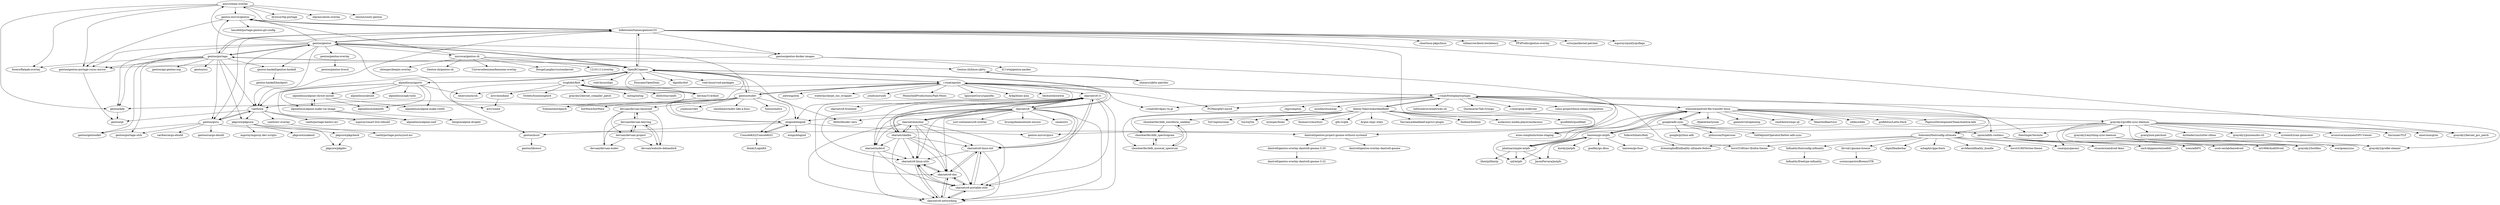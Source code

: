 digraph G {
"anyc/steam-overlay" -> "fosero/flatpak-overlay"
"anyc/steam-overlay" -> "dywisor/tlp-portage"
"anyc/steam-overlay" -> "gentoo/kde"
"anyc/steam-overlay" -> "gentoo-mirror/gentoo"
"anyc/steam-overlay" -> "elprans/atom-overlay"
"anyc/steam-overlay" -> "shiznix/unity-gentoo"
"anyc/steam-overlay" -> "gentoo/gentoo-portage-rsync-mirror"
"gentoo/gentoo" -> "gentoo/portage"
"gentoo/gentoo" -> "InBetweenNames/gentooLTO"
"gentoo/gentoo" -> "OpenRC/openrc"
"gentoo/gentoo" -> "gentoo-mirror/gentoo"
"gentoo/gentoo" -> "anyc/steam-overlay"
"gentoo/gentoo" -> "gentoo/gentoo-docker-images"
"gentoo/gentoo" -> "gentoo/guru"
"gentoo/gentoo" -> "gentoo/kde"
"gentoo/gentoo" -> "vaeth/eix"
"gentoo/gentoo" -> "microcai/gentoo-zh"
"gentoo/gentoo" -> "gentoo/gentoo-portage-rsync-mirror"
"gentoo/gentoo" -> "pentoo/pentoo-overlay"
"gentoo/gentoo" -> "elogind/elogind"
"gentoo/gentoo" -> "gentoo-haskell/gentoo-haskell"
"gentoo/gentoo" -> "gentoo/musl"
"InBetweenNames/gentooLTO" -> "gentoo/gentoo"
"InBetweenNames/gentooLTO" -> "gentoo/portage"
"InBetweenNames/gentooLTO" -> "gentoo-mirror/gentoo"
"InBetweenNames/gentooLTO" -> "clearlinux-pkgs/linux" ["e"=1]
"InBetweenNames/gentooLTO" -> "gentoo/guru"
"InBetweenNames/gentooLTO" -> "vaeth/eix"
"InBetweenNames/gentooLTO" -> "anyc/steam-overlay"
"InBetweenNames/gentooLTO" -> "tildearrow/kwin-lowlatency" ["e"=1]
"InBetweenNames/gentooLTO" -> "PF4Public/gentoo-overlay"
"InBetweenNames/gentooLTO" -> "graysky2/kernel_gcc_patch" ["e"=1]
"InBetweenNames/gentooLTO" -> "sirlucjan/kernel-patches" ["e"=1]
"InBetweenNames/gentooLTO" -> "OpenRC/openrc"
"InBetweenNames/gentooLTO" -> "dantrell/gentoo-project-gnome-without-systemd"
"InBetweenNames/gentooLTO" -> "gentoo/gentoo-docker-images"
"InBetweenNames/gentooLTO" -> "mgorny/cpuid2cpuflags"
"i-rinat/freshplayerplugin" -> "i-rinat/libvdpau-va-gl"
"i-rinat/freshplayerplugin" -> "wine-compholio/wine-staging" ["e"=1]
"i-rinat/freshplayerplugin" -> "Alexey-Yakovenko/deadbeef"
"i-rinat/freshplayerplugin" -> "i-rinat/apulse"
"i-rinat/freshplayerplugin" -> "chjj/compton" ["e"=1]
"i-rinat/freshplayerplugin" -> "mozilla/shumway" ["e"=1]
"i-rinat/freshplayerplugin" -> "bohoomil/fontconfig-ultimate"
"i-rinat/freshplayerplugin" -> "hillwoodroc/winetricks-zh" ["e"=1]
"i-rinat/freshplayerplugin" -> "Quicksaver/Tab-Groups" ["e"=1]
"i-rinat/freshplayerplugin" -> "graysky2/profile-cleaner"
"i-rinat/freshplayerplugin" -> "i-rinat/gmp-widevine"
"i-rinat/freshplayerplugin" -> "PCMan/gtk3-nocsd" ["e"=1]
"i-rinat/freshplayerplugin" -> "solus-project/linux-steam-integration" ["e"=1]
"i-rinat/freshplayerplugin" -> "horst3180/arc-firefox-theme" ["e"=1]
"i-rinat/freshplayerplugin" -> "whoozle/android-file-transfer-linux"
"dirruk1/gnome-breeze" -> "scionicspectre/BreezyGTK"
"alpinelinux/aports" -> "alpinelinux/apk-tools"
"alpinelinux/aports" -> "alpinelinux/abuild"
"alpinelinux/aports" -> "alpinelinux/alpine-chroot-install"
"alpinelinux/aports" -> "alpinelinux/mkinitfs"
"alpinelinux/aports" -> "OpenRC/openrc"
"alpinelinux/aports" -> "alpinelinux/alpine-make-vm-image"
"alpinelinux/aports" -> "alpinelinux/alpine-make-rootfs"
"alpinelinux/aports" -> "emersion/mrsh" ["e"=1]
"alpinelinux/aports" -> "alpinelinux/alpine-conf"
"OpenRC/openrc" -> "gentoo/portage"
"OpenRC/openrc" -> "gentoo/gentoo"
"OpenRC/openrc" -> "elogind/elogind"
"OpenRC/openrc" -> "gentoo/eudev"
"OpenRC/openrc" -> "void-linux/xbps" ["e"=1]
"OpenRC/openrc" -> "skarnet/s6"
"OpenRC/openrc" -> "Duncaen/OpenDoas" ["e"=1]
"OpenRC/openrc" -> "alpinelinux/aports"
"OpenRC/openrc" -> "InBetweenNames/gentooLTO"
"OpenRC/openrc" -> "djpohly/dwl" ["e"=1]
"OpenRC/openrc" -> "i-rinat/apulse"
"OpenRC/openrc" -> "void-linux/void-packages" ["e"=1]
"OpenRC/openrc" -> "davmac314/dinit"
"OpenRC/openrc" -> "vaeth/eix"
"OpenRC/openrc" -> "troglobit/finit"
"Infinality/fontconfig-infinality" -> "Infinality/freetype-infinality"
"davmac314/dinit" -> "troglobit/finit"
"davmac314/dinit" -> "InitWare/InitWare"
"gentoo/gentoo-docker-images" -> "gentoo/gentoo-portage-rsync-mirror"
"gentoo/gentoo-docker-images" -> "gentoo-mirror/guru"
"gentoo/gentoo-docker-images" -> "d11wtq/gentoo-packer"
"skarnet/s6-rc" -> "skarnet/s6-linux-init"
"skarnet/s6-rc" -> "skarnet/execline"
"skarnet/s6-rc" -> "skarnet/skalibs"
"skarnet/s6-rc" -> "skarnet/s6-dns"
"skarnet/s6-rc" -> "skarnet/s6-networking"
"skarnet/s6-rc" -> "skarnet/s6-portable-utils"
"skarnet/s6-rc" -> "skarnet/mdevd"
"skarnet/s6-rc" -> "skarnet/s6-linux-utils"
"skarnet/s6-rc" -> "skarnet/s6"
"skarnet/s6-rc" -> "skarnet/s6-frontend"
"gentoo/portage" -> "gentoo/gentoo"
"gentoo/portage" -> "OpenRC/openrc"
"gentoo/portage" -> "gentoo/guru"
"gentoo/portage" -> "vaeth/eix"
"gentoo/portage" -> "InBetweenNames/gentooLTO"
"gentoo/portage" -> "gentoo/kde"
"gentoo/portage" -> "gentoo/portage-utils"
"gentoo/portage" -> "gentoo-haskell/gentoo-haskell"
"gentoo/portage" -> "gentoo/gentoolkit"
"gentoo/portage" -> "gentoo/api-gentoo-org"
"gentoo/portage" -> "gentoo-mirror/gentoo"
"gentoo/portage" -> "gentoo/sci"
"gentoo/portage" -> "fosero/flatpak-overlay"
"gentoo/portage" -> "gentoo/gentoo-portage-rsync-mirror"
"gentoo/portage" -> "pkgcore/pkgcore"
"gentoo/musl" -> "gentoo/libressl"
"spion/adbfs-rootless" -> "zach-klippenstein/adbfs"
"spion/adbfs-rootless" -> "isieo/adbFS"
"spion/adbfs-rootless" -> "ucsb-seclab/baredroid" ["e"=1]
"spion/adbfs-rootless" -> "nil1666/AuditDroid" ["e"=1]
"spion/adbfs-rootless" -> "strazzere/android-lkms" ["e"=1]
"Alexey-Yakovenko/deadbeef" -> "Serranya/deadbeef-mpris2-plugin"
"Alexey-Yakovenko/deadbeef" -> "i-rinat/freshplayerplugin"
"Alexey-Yakovenko/deadbeef" -> "cboxdoerfer/ddb_waveform_seekbar"
"Alexey-Yakovenko/deadbeef" -> "cboxdoerfer/ddb_spectrogram"
"Alexey-Yakovenko/deadbeef" -> "foobnix/foobnix"
"Alexey-Yakovenko/deadbeef" -> "cboxdoerfer/ddb_musical_spectrum"
"Alexey-Yakovenko/deadbeef" -> "audacious-media-player/audacious" ["e"=1]
"Alexey-Yakovenko/deadbeef" -> "quodlibet/quodlibet" ["e"=1]
"Alexey-Yakovenko/deadbeef" -> "SirCmpwn/sway" ["e"=1]
"Alexey-Yakovenko/deadbeef" -> "tux3/qTox" ["e"=1]
"Alexey-Yakovenko/deadbeef" -> "xylosper/bomi" ["e"=1]
"Alexey-Yakovenko/deadbeef" -> "thomasvs/morituri" ["e"=1]
"Alexey-Yakovenko/deadbeef" -> "gtk-rs/gtk" ["e"=1]
"Alexey-Yakovenko/deadbeef" -> "Argon-/mpv-stats" ["e"=1]
"Alexey-Yakovenko/deadbeef" -> "wine-compholio/wine-staging" ["e"=1]
"google/adb-sync" -> "SelfAdjointOperator/better-adb-sync"
"google/adb-sync" -> "spion/adbfs-rootless"
"google/adb-sync" -> "google/python-adb" ["e"=1]
"google/adb-sync" -> "hanwen/go-mtpfs"
"google/adb-sync" -> "whoozle/android-file-transfer-linux"
"google/adb-sync" -> "phhusson/Superuser" ["e"=1]
"bohoomil/fontconfig-ultimate" -> "drenninghoff/infinality-ultimate-fedora"
"bohoomil/fontconfig-ultimate" -> "achaphiv/ppa-fonts"
"bohoomil/fontconfig-ultimate" -> "Infinality/fontconfig-infinality"
"bohoomil/fontconfig-ultimate" -> "archfan/infinality_bundle"
"bohoomil/fontconfig-ultimate" -> "rmarquis/pacaur" ["e"=1]
"bohoomil/fontconfig-ultimate" -> "horst3180/Vertex-theme" ["e"=1]
"bohoomil/fontconfig-ultimate" -> "chpii/Headerbar" ["e"=1]
"bohoomil/fontconfig-ultimate" -> "dirruk1/gnome-breeze"
"bohoomil/fontconfig-ultimate" -> "graysky2/lostfiles"
"bohoomil/fontconfig-ultimate" -> "horst3180/arc-firefox-theme" ["e"=1]
"i-rinat/apulse" -> "gentoo/eudev"
"i-rinat/apulse" -> "i-rinat/freshplayerplugin"
"i-rinat/apulse" -> "OpenRC/openrc"
"i-rinat/apulse" -> "PCMan/gtk3-nocsd" ["e"=1]
"i-rinat/apulse" -> "elogind/elogind"
"i-rinat/apulse" -> "joewing/jwm" ["e"=1]
"i-rinat/apulse" -> "waterlaz/skype_oss_wrapper"
"i-rinat/apulse" -> "jcnelson/runfs"
"i-rinat/apulse" -> "MoonchildProductions/Pale-Moon" ["e"=1]
"i-rinat/apulse" -> "IgnorantGuru/spacefm" ["e"=1]
"i-rinat/apulse" -> "i-rinat/libvdpau-va-gl"
"i-rinat/apulse" -> "emersion/mrsh" ["e"=1]
"i-rinat/apulse" -> "skarnet/s6-rc"
"i-rinat/apulse" -> "Arkq/bluez-alsa" ["e"=1]
"i-rinat/apulse" -> "bbidulock/icewm" ["e"=1]
"phatina/simple-mtpfs" -> "cjd/mtpfs"
"phatina/simple-mtpfs" -> "JasonFerrara/jmtpfs"
"phatina/simple-mtpfs" -> "hanwen/go-mtpfs"
"phatina/simple-mtpfs" -> "libmtp/libmtp"
"phatina/simple-mtpfs" -> "whoozle/android-file-transfer-linux"
"troglobit/finit" -> "illiliti/tinyramfs" ["e"=1]
"troglobit/finit" -> "davmac314/dinit"
"troglobit/finit" -> "Sweets/hummingbird" ["e"=1]
"troglobit/finit" -> "arsv/minibase"
"troglobit/finit" -> "Subsentient/epoch"
"troglobit/finit" -> "arsv/sninit"
"troglobit/finit" -> "illiliti/libudev-zero" ["e"=1]
"troglobit/finit" -> "graysky2/kernel_compiler_patch"
"troglobit/finit" -> "initng/initng"
"whoozle/android-file-transfer-linux" -> "phatina/simple-mtpfs"
"whoozle/android-file-transfer-linux" -> "hanwen/go-mtpfs"
"whoozle/android-file-transfer-linux" -> "i-rinat/freshplayerplugin"
"whoozle/android-file-transfer-linux" -> "cjd/mtpfs"
"whoozle/android-file-transfer-linux" -> "google/adb-sync"
"whoozle/android-file-transfer-linux" -> "rfjakob/earlyoom" ["e"=1]
"whoozle/android-file-transfer-linux" -> "ganeshrvel/openmtp" ["e"=1]
"whoozle/android-file-transfer-linux" -> "graysky2/profile-sync-daemon"
"whoozle/android-file-transfer-linux" -> "spion/adbfs-rootless"
"whoozle/android-file-transfer-linux" -> "cmdrkotori/mpc-qt" ["e"=1]
"whoozle/android-file-transfer-linux" -> "thestinger/termite" ["e"=1]
"whoozle/android-file-transfer-linux" -> "MaartenBaert/ssr" ["e"=1]
"whoozle/android-file-transfer-linux" -> "sddm/sddm" ["e"=1]
"whoozle/android-file-transfer-linux" -> "psifidotos/Latte-Dock" ["e"=1]
"whoozle/android-file-transfer-linux" -> "PapirusDevelopmentTeam/materia-kde" ["e"=1]
"gentoo/eudev" -> "ConsoleKit2/ConsoleKit2"
"gentoo/eudev" -> "OpenRC/openrc"
"gentoo/eudev" -> "jcnelson/vdev"
"gentoo/eudev" -> "Subsentient/epoch"
"gentoo/eudev" -> "elogind/elogind"
"gentoo/eudev" -> "vaeth/eix"
"gentoo/eudev" -> "slashbeast/mdev-like-a-boss" ["e"=1]
"gentoo/eudev" -> "funtoo/metro"
"gentoo/eudev" -> "gentoo/kde"
"gentoo/eudev" -> "devuan/devuan-baseconf"
"gentoo/eudev" -> "i-rinat/apulse"
"graysky2/anything-sync-daemon" -> "graysky2/profile-sync-daemon"
"graysky2/anything-sync-daemon" -> "wor/goanysync"
"graysky2/anything-sync-daemon" -> "graysky2/profile-cleaner"
"graysky2/anything-sync-daemon" -> "graysky2/lostfiles"
"microcai/gentoo-zh" -> "Universebenzene/benzene-overlay"
"microcai/gentoo-zh" -> "HougeLangley/customkernel"
"microcai/gentoo-zh" -> "12101111/overlay"
"microcai/gentoo-zh" -> "Gentoo-zh/linux-cjktty"
"microcai/gentoo-zh" -> "zhtengw/deepin-overlay"
"microcai/gentoo-zh" -> "Gentoo-zh/gentoo-zh"
"microcai/gentoo-zh" -> "gentoo-mirror/gentoo"
"elogind/elogind" -> "ConsoleKit2/ConsoleKit2"
"elogind/elogind" -> "wingo/elogind"
"elogind/elogind" -> "dantrell/gentoo-project-gnome-without-systemd"
"elogind/elogind" -> "gentoo/musl"
"zhmars/cjktty-patches" -> "Gentoo-zh/linux-cjktty"
"graysky2/profile-sync-daemon" -> "graysky2/anything-sync-daemon"
"graysky2/profile-sync-daemon" -> "graysky2/profile-cleaner"
"graysky2/profile-sync-daemon" -> "rmarquis/pacaur" ["e"=1]
"graysky2/profile-sync-daemon" -> "graysky2/lostfiles"
"graysky2/profile-sync-daemon" -> "gcarq/inox-patchset" ["e"=1]
"graysky2/profile-sync-daemon" -> "graysky2/kernel_gcc_patch" ["e"=1]
"graysky2/profile-sync-daemon" -> "Airblader/unclutter-xfixes" ["e"=1]
"graysky2/profile-sync-daemon" -> "graysky2/pulseaudio-ctl" ["e"=1]
"graysky2/profile-sync-daemon" -> "systemd/zram-generator" ["e"=1]
"graysky2/profile-sync-daemon" -> "arunsivaramanneo/GPU-Viewer" ["e"=1]
"graysky2/profile-sync-daemon" -> "linrunner/TLP" ["e"=1]
"graysky2/profile-sync-daemon" -> "wine-compholio/wine-staging" ["e"=1]
"graysky2/profile-sync-daemon" -> "thestinger/termite" ["e"=1]
"graysky2/profile-sync-daemon" -> "emersion/grim" ["e"=1]
"graysky2/profile-sync-daemon" -> "bohoomil/fontconfig-ultimate"
"skarnet/s6" -> "skarnet/s6-rc"
"skarnet/s6" -> "skarnet/execline"
"skarnet/s6" -> "skarnet/skalibs"
"skarnet/s6" -> "skarnet/s6-linux-init"
"skarnet/s6" -> "skarnet/s6-networking"
"skarnet/s6" -> "skarnet/s6-dns"
"skarnet/s6" -> "skarnet/s6-portable-utils"
"skarnet/s6" -> "skarnet/s6-linux-utils"
"skarnet/s6" -> "just-containers/s6-overlay" ["e"=1]
"skarnet/s6" -> "skarnet/mdevd"
"skarnet/s6" -> "bruceg/daemontools-encore"
"skarnet/s6" -> "smaeul/rc"
"skarnet/s6" -> "OpenRC/openrc"
"skarnet/s6" -> "illiliti/libudev-zero" ["e"=1]
"skarnet/s6" -> "elogind/elogind"
"pkgcore/pkgcore" -> "pkgcore/snakeoil"
"pkgcore/pkgcore" -> "pkgcore/pkgcheck"
"pkgcore/pkgcore" -> "pkgcore/pkgdev"
"pkgcore/pkgcore" -> "mgorny/mgorny-dev-scripts"
"gentoo-haskell/gentoo-haskell" -> "gentoo-haskell/hackport"
"vaeth/mv-overlay" -> "vaeth/portage-postsyncd-mv"
"pentoo/pentoo-overlay" -> "pentoo/pentoo-livecd"
"ConsoleKit2/ConsoleKit2" -> "elogind/elogind"
"ConsoleKit2/ConsoleKit2" -> "dimkr/LoginKit"
"folkswithhats/fedy" -> "drenninghoff/infinality-ultimate-fedora"
"hanwen/go-mtpfs" -> "phatina/simple-mtpfs"
"hanwen/go-mtpfs" -> "whoozle/android-file-transfer-linux"
"hanwen/go-mtpfs" -> "cjd/mtpfs"
"hanwen/go-mtpfs" -> "hanwen/go-fuse" ["e"=1]
"hanwen/go-mtpfs" -> "JasonFerrara/jmtpfs"
"hanwen/go-mtpfs" -> "kiorky/jmtpfs"
"hanwen/go-mtpfs" -> "guelfey/go.dbus" ["e"=1]
"alpinelinux/alpine-chroot-install" -> "alpinelinux/mkinitfs"
"alpinelinux/alpine-chroot-install" -> "alpinelinux/alpine-make-rootfs"
"alpinelinux/alpine-chroot-install" -> "alpinelinux/alpine-make-vm-image"
"alpinelinux/alpine-make-vm-image" -> "benpye/alpine-droplet"
"alpinelinux/alpine-make-vm-image" -> "alpinelinux/alpine-conf"
"alpinelinux/alpine-make-vm-image" -> "alpinelinux/alpine-chroot-install"
"Gentoo-zh/linux-cjktty" -> "zhmars/cjktty-patches"
"dantrell/gentoo-project-gnome-without-systemd" -> "dantrell/gentoo-overlay-dantrell-gnome"
"dantrell/gentoo-project-gnome-without-systemd" -> "dantrell/gentoo-overlay-dantrell-gnome-3-20"
"gentoo/guru" -> "gentoo/cargo-ebuild"
"gentoo/guru" -> "gentoo/portage-utils"
"gentoo/guru" -> "gentoo/gentoolkit"
"gentoo/guru" -> "cardoe/cargo-ebuild"
"gentoo/guru" -> "gentoo-mirror/guru"
"gentoo/guru" -> "vaeth/eix"
"skarnet/skalibs" -> "skarnet/s6-networking"
"skarnet/skalibs" -> "skarnet/execline"
"skarnet/skalibs" -> "skarnet/s6-dns"
"skarnet/skalibs" -> "skarnet/s6-portable-utils"
"skarnet/skalibs" -> "skarnet/s6-linux-utils"
"skarnet/skalibs" -> "skarnet/s6-rc"
"skarnet/skalibs" -> "skarnet/s6-linux-init"
"skarnet/skalibs" -> "skarnet/mdevd"
"vaeth/eix" -> "vaeth/mv-overlay"
"vaeth/eix" -> "vaeth/portage-bashrc-mv"
"vaeth/eix" -> "mgorny/smart-live-rebuild"
"vaeth/eix" -> "gentoo/guru"
"vaeth/eix" -> "gentoo/qt"
"vaeth/eix" -> "pkgcore/pkgcore"
"gentoo-mirror/gentoo" -> "gentoo/gentoo-portage-rsync-mirror"
"gentoo-mirror/gentoo" -> "hasufell/portage-gentoo-git-config"
"gentoo-mirror/gentoo" -> "InBetweenNames/gentooLTO"
"arsv/minibase" -> "arsv/sninit"
"gentoo/kde" -> "gentoo/qt"
"devuan/devuan-baseconf" -> "devuan/devuan-keyring"
"devuan/devuan-baseconf" -> "devuan/devuan-project"
"devuan/devuan-baseconf" -> "devuan/website-debianfork"
"devuan/devuan-baseconf" -> "devuan/devuan-eudev"
"cboxdoerfer/ddb_waveform_seekbar" -> "cboxdoerfer/ddb_musical_spectrum"
"cboxdoerfer/ddb_waveform_seekbar" -> "cboxdoerfer/ddb_spectrogram"
"skarnet/s6-linux-init" -> "skarnet/s6-networking"
"skarnet/s6-linux-init" -> "skarnet/s6-portable-utils"
"skarnet/s6-linux-init" -> "skarnet/s6-linux-utils"
"skarnet/s6-linux-init" -> "skarnet/s6-dns"
"skarnet/s6-linux-init" -> "skarnet/s6-rc"
"pkgcore/pkgcheck" -> "pkgcore/pkgdev"
"devuan/website-debianfork" -> "devuan/devuan-keyring"
"devuan/devuan-keyring" -> "devuan/website-debianfork"
"devuan/devuan-keyring" -> "devuan/devuan-baseconf"
"devuan/devuan-keyring" -> "devuan/devuan-project"
"devuan/devuan-keyring" -> "devuan/devuan-eudev"
"skarnet/execline" -> "skarnet/skalibs"
"skarnet/execline" -> "skarnet/s6-rc"
"skarnet/execline" -> "skarnet/s6-linux-utils"
"skarnet/execline" -> "skarnet/s6-networking"
"skarnet/execline" -> "skarnet/s6-portable-utils"
"skarnet/execline" -> "skarnet/s6-dns"
"skarnet/execline" -> "skarnet/mdevd"
"skarnet/execline" -> "skarnet/s6-linux-init"
"skarnet/mdevd" -> "skarnet/s6-linux-utils"
"skarnet/mdevd" -> "skarnet/s6-networking"
"skarnet/mdevd" -> "skarnet/s6-portable-utils"
"devuan/devuan-project" -> "devuan/devuan-keyring"
"devuan/devuan-project" -> "devuan/website-debianfork"
"devuan/devuan-project" -> "devuan/devuan-eudev"
"cboxdoerfer/ddb_musical_spectrum" -> "cboxdoerfer/ddb_waveform_seekbar"
"cboxdoerfer/ddb_musical_spectrum" -> "cboxdoerfer/ddb_spectrogram"
"dantrell/gentoo-overlay-dantrell-gnome-3-20" -> "dantrell/gentoo-overlay-dantrell-gnome-3-22"
"gentoo/gentoo-portage-rsync-mirror" -> "gentoo/qt"
"skarnet/s6-dns" -> "skarnet/s6-networking"
"skarnet/s6-dns" -> "skarnet/s6-linux-utils"
"skarnet/s6-dns" -> "skarnet/s6-portable-utils"
"skarnet/s6-dns" -> "skarnet/s6-linux-init"
"skarnet/s6-linux-utils" -> "skarnet/s6-portable-utils"
"skarnet/s6-linux-utils" -> "skarnet/s6-networking"
"skarnet/s6-linux-utils" -> "skarnet/s6-dns"
"skarnet/s6-networking" -> "skarnet/s6-dns"
"skarnet/s6-networking" -> "skarnet/s6-linux-utils"
"skarnet/s6-networking" -> "skarnet/s6-portable-utils"
"skarnet/s6-portable-utils" -> "skarnet/s6-linux-utils"
"skarnet/s6-portable-utils" -> "skarnet/s6-networking"
"skarnet/s6-portable-utils" -> "skarnet/s6-dns"
"skarnet/s6-portable-utils" -> "skarnet/s6-linux-init"
"cboxdoerfer/ddb_spectrogram" -> "cboxdoerfer/ddb_musical_spectrum"
"anyc/steam-overlay" ["l"="-7.706,-20.412"]
"fosero/flatpak-overlay" ["l"="-7.697,-20.447"]
"dywisor/tlp-portage" ["l"="-7.667,-20.403"]
"gentoo/kde" ["l"="-7.774,-20.451"]
"gentoo-mirror/gentoo" ["l"="-7.71,-20.435"]
"elprans/atom-overlay" ["l"="-7.687,-20.392"]
"shiznix/unity-gentoo" ["l"="-7.667,-20.38"]
"gentoo/gentoo-portage-rsync-mirror" ["l"="-7.734,-20.418"]
"gentoo/gentoo" ["l"="-7.745,-20.438"]
"gentoo/portage" ["l"="-7.75,-20.464"]
"InBetweenNames/gentooLTO" ["l"="-7.764,-20.421"]
"OpenRC/openrc" ["l"="-7.83,-20.435"]
"gentoo/gentoo-docker-images" ["l"="-7.726,-20.392"]
"gentoo/guru" ["l"="-7.73,-20.466"]
"vaeth/eix" ["l"="-7.777,-20.471"]
"microcai/gentoo-zh" ["l"="-7.64,-20.435"]
"pentoo/pentoo-overlay" ["l"="-7.723,-20.358"]
"elogind/elogind" ["l"="-7.824,-20.47"]
"gentoo-haskell/gentoo-haskell" ["l"="-7.695,-20.47"]
"gentoo/musl" ["l"="-7.766,-20.491"]
"clearlinux-pkgs/linux" ["l"="-34.604,3.846"]
"tildearrow/kwin-lowlatency" ["l"="-36.046,5.12"]
"PF4Public/gentoo-overlay" ["l"="-7.776,-20.385"]
"graysky2/kernel_gcc_patch" ["l"="-34.63,3.895"]
"sirlucjan/kernel-patches" ["l"="-34.606,3.905"]
"dantrell/gentoo-project-gnome-without-systemd" ["l"="-7.802,-20.42"]
"mgorny/cpuid2cpuflags" ["l"="-7.756,-20.38"]
"i-rinat/freshplayerplugin" ["l"="-7.99,-20.598"]
"i-rinat/libvdpau-va-gl" ["l"="-7.945,-20.558"]
"wine-compholio/wine-staging" ["l"="-34.825,3.886"]
"Alexey-Yakovenko/deadbeef" ["l"="-8.034,-20.566"]
"i-rinat/apulse" ["l"="-7.899,-20.509"]
"chjj/compton" ["l"="-9.04,-20.064"]
"mozilla/shumway" ["l"="-28.896,31.752"]
"bohoomil/fontconfig-ultimate" ["l"="-7.966,-20.713"]
"hillwoodroc/winetricks-zh" ["l"="-34.575,-19.076"]
"Quicksaver/Tab-Groups" ["l"="-28.058,-19.127"]
"graysky2/profile-cleaner" ["l"="-7.998,-20.645"]
"i-rinat/gmp-widevine" ["l"="-8.015,-20.608"]
"PCMan/gtk3-nocsd" ["l"="-25.428,-16.254"]
"solus-project/linux-steam-integration" ["l"="-35.76,2.914"]
"horst3180/arc-firefox-theme" ["l"="-36.012,2.851"]
"whoozle/android-file-transfer-linux" ["l"="-8.081,-20.651"]
"dirruk1/gnome-breeze" ["l"="-7.919,-20.718"]
"scionicspectre/BreezyGTK" ["l"="-7.895,-20.727"]
"alpinelinux/aports" ["l"="-7.908,-20.358"]
"alpinelinux/apk-tools" ["l"="-7.951,-20.366"]
"alpinelinux/abuild" ["l"="-7.895,-20.333"]
"alpinelinux/alpine-chroot-install" ["l"="-7.933,-20.311"]
"alpinelinux/mkinitfs" ["l"="-7.911,-20.319"]
"alpinelinux/alpine-make-vm-image" ["l"="-7.958,-20.317"]
"alpinelinux/alpine-make-rootfs" ["l"="-7.928,-20.333"]
"emersion/mrsh" ["l"="-10.469,-18.465"]
"alpinelinux/alpine-conf" ["l"="-7.948,-20.341"]
"gentoo/eudev" ["l"="-7.845,-20.479"]
"void-linux/xbps" ["l"="49.431,-4.758"]
"skarnet/s6" ["l"="-7.899,-20.444"]
"Duncaen/OpenDoas" ["l"="-10.496,-18.428"]
"djpohly/dwl" ["l"="-9.323,-20.043"]
"void-linux/void-packages" ["l"="49.426,-4.696"]
"davmac314/dinit" ["l"="-7.845,-20.361"]
"troglobit/finit" ["l"="-7.821,-20.344"]
"Infinality/fontconfig-infinality" ["l"="-7.987,-20.757"]
"Infinality/freetype-infinality" ["l"="-7.998,-20.779"]
"InitWare/InitWare" ["l"="-7.86,-20.318"]
"gentoo-mirror/guru" ["l"="-7.719,-20.422"]
"d11wtq/gentoo-packer" ["l"="-7.693,-20.36"]
"skarnet/s6-rc" ["l"="-7.923,-20.464"]
"skarnet/s6-linux-init" ["l"="-7.929,-20.436"]
"skarnet/execline" ["l"="-7.945,-20.455"]
"skarnet/skalibs" ["l"="-7.941,-20.441"]
"skarnet/s6-dns" ["l"="-7.92,-20.44"]
"skarnet/s6-networking" ["l"="-7.92,-20.451"]
"skarnet/s6-portable-utils" ["l"="-7.931,-20.446"]
"skarnet/mdevd" ["l"="-7.937,-20.466"]
"skarnet/s6-linux-utils" ["l"="-7.931,-20.454"]
"skarnet/s6-frontend" ["l"="-7.949,-20.481"]
"gentoo/portage-utils" ["l"="-7.734,-20.487"]
"gentoo/gentoolkit" ["l"="-7.722,-20.48"]
"gentoo/api-gentoo-org" ["l"="-7.743,-20.5"]
"gentoo/sci" ["l"="-7.717,-20.504"]
"pkgcore/pkgcore" ["l"="-7.752,-20.526"]
"gentoo/libressl" ["l"="-7.73,-20.526"]
"spion/adbfs-rootless" ["l"="-8.115,-20.722"]
"zach-klippenstein/adbfs" ["l"="-8.146,-20.749"]
"isieo/adbFS" ["l"="-8.114,-20.758"]
"ucsb-seclab/baredroid" ["l"="-19.304,-30.918"]
"nil1666/AuditDroid" ["l"="-19.304,-30.898"]
"strazzere/android-lkms" ["l"="-19.26,-30.852"]
"Serranya/deadbeef-mpris2-plugin" ["l"="-8.03,-20.536"]
"cboxdoerfer/ddb_waveform_seekbar" ["l"="-8.074,-20.56"]
"cboxdoerfer/ddb_spectrogram" ["l"="-8.058,-20.558"]
"foobnix/foobnix" ["l"="-8.063,-20.53"]
"cboxdoerfer/ddb_musical_spectrum" ["l"="-8.063,-20.573"]
"audacious-media-player/audacious" ["l"="-33.474,-25.491"]
"quodlibet/quodlibet" ["l"="-33.466,-25.461"]
"SirCmpwn/sway" ["l"="-8.992,-19.995"]
"tux3/qTox" ["l"="-29.909,-22.077"]
"xylosper/bomi" ["l"="-33.672,-21.498"]
"thomasvs/morituri" ["l"="-33.382,-26.396"]
"gtk-rs/gtk" ["l"="-9.457,4.964"]
"Argon-/mpv-stats" ["l"="-33.636,-21.534"]
"google/adb-sync" ["l"="-8.119,-20.685"]
"SelfAdjointOperator/better-adb-sync" ["l"="-8.16,-20.703"]
"google/python-adb" ["l"="46.509,-1.138"]
"hanwen/go-mtpfs" ["l"="-8.131,-20.65"]
"phhusson/Superuser" ["l"="-25.776,-20.998"]
"drenninghoff/infinality-ultimate-fedora" ["l"="-7.952,-20.77"]
"achaphiv/ppa-fonts" ["l"="-7.935,-20.744"]
"archfan/infinality_bundle" ["l"="-7.963,-20.74"]
"rmarquis/pacaur" ["l"="-8.941,-20.04"]
"horst3180/Vertex-theme" ["l"="-35.908,2.778"]
"chpii/Headerbar" ["l"="-36.305,2.806"]
"graysky2/lostfiles" ["l"="-7.999,-20.712"]
"joewing/jwm" ["l"="-9.194,-19.776"]
"waterlaz/skype_oss_wrapper" ["l"="-7.904,-20.536"]
"jcnelson/runfs" ["l"="-7.928,-20.522"]
"MoonchildProductions/Pale-Moon" ["l"="-27.843,-19.098"]
"IgnorantGuru/spacefm" ["l"="-9.083,-19.704"]
"Arkq/bluez-alsa" ["l"="-7.643,-19.455"]
"bbidulock/icewm" ["l"="-9.212,-19.801"]
"phatina/simple-mtpfs" ["l"="-8.123,-20.624"]
"cjd/mtpfs" ["l"="-8.106,-20.639"]
"JasonFerrara/jmtpfs" ["l"="-8.158,-20.626"]
"libmtp/libmtp" ["l"="-8.15,-20.594"]
"illiliti/tinyramfs" ["l"="-10.338,-18.429"]
"Sweets/hummingbird" ["l"="-10.286,-18.364"]
"arsv/minibase" ["l"="-7.822,-20.288"]
"Subsentient/epoch" ["l"="-7.844,-20.401"]
"arsv/sninit" ["l"="-7.812,-20.307"]
"illiliti/libudev-zero" ["l"="-10.382,-18.416"]
"graysky2/kernel_compiler_patch" ["l"="-7.786,-20.311"]
"initng/initng" ["l"="-7.829,-20.319"]
"rfjakob/earlyoom" ["l"="-34.721,3.703"]
"ganeshrvel/openmtp" ["l"="-47.291,-1.271"]
"graysky2/profile-sync-daemon" ["l"="-8.019,-20.683"]
"cmdrkotori/mpc-qt" ["l"="-33.652,-21.504"]
"thestinger/termite" ["l"="-8.997,-20.055"]
"MaartenBaert/ssr" ["l"="-8.877,-19.818"]
"sddm/sddm" ["l"="-36.258,5.197"]
"psifidotos/Latte-Dock" ["l"="-36.078,5.204"]
"PapirusDevelopmentTeam/materia-kde" ["l"="-35.932,3.052"]
"ConsoleKit2/ConsoleKit2" ["l"="-7.822,-20.499"]
"jcnelson/vdev" ["l"="-7.857,-20.515"]
"slashbeast/mdev-like-a-boss" ["l"="-10.392,-18.389"]
"funtoo/metro" ["l"="-7.873,-20.485"]
"devuan/devuan-baseconf" ["l"="-7.844,-20.551"]
"graysky2/anything-sync-daemon" ["l"="-7.988,-20.678"]
"wor/goanysync" ["l"="-7.96,-20.673"]
"Universebenzene/benzene-overlay" ["l"="-7.626,-20.411"]
"HougeLangley/customkernel" ["l"="-7.607,-20.46"]
"12101111/overlay" ["l"="-7.614,-20.421"]
"Gentoo-zh/linux-cjktty" ["l"="-7.583,-20.418"]
"zhtengw/deepin-overlay" ["l"="-7.602,-20.438"]
"Gentoo-zh/gentoo-zh" ["l"="-7.626,-20.454"]
"wingo/elogind" ["l"="-7.84,-20.497"]
"zhmars/cjktty-patches" ["l"="-7.556,-20.413"]
"gcarq/inox-patchset" ["l"="-27.903,-21.359"]
"Airblader/unclutter-xfixes" ["l"="-9.186,-20.117"]
"graysky2/pulseaudio-ctl" ["l"="-9.03,-20.279"]
"systemd/zram-generator" ["l"="-34.607,3.728"]
"arunsivaramanneo/GPU-Viewer" ["l"="-34.87,3.716"]
"linrunner/TLP" ["l"="-34.801,3.385"]
"emersion/grim" ["l"="-9.311,-19.947"]
"just-containers/s6-overlay" ["l"="-14.412,-6.184"]
"bruceg/daemontools-encore" ["l"="-7.927,-20.41"]
"smaeul/rc" ["l"="-7.897,-20.418"]
"pkgcore/snakeoil" ["l"="-7.723,-20.558"]
"pkgcore/pkgcheck" ["l"="-7.747,-20.56"]
"pkgcore/pkgdev" ["l"="-7.76,-20.551"]
"mgorny/mgorny-dev-scripts" ["l"="-7.738,-20.548"]
"gentoo-haskell/hackport" ["l"="-7.661,-20.485"]
"vaeth/mv-overlay" ["l"="-7.78,-20.516"]
"vaeth/portage-postsyncd-mv" ["l"="-7.784,-20.539"]
"pentoo/pentoo-livecd" ["l"="-7.713,-20.331"]
"dimkr/LoginKit" ["l"="-7.818,-20.527"]
"folkswithhats/fedy" ["l"="-7.941,-20.81"]
"hanwen/go-fuse" ["l"="-12.468,-2.24"]
"kiorky/jmtpfs" ["l"="-8.173,-20.658"]
"guelfey/go.dbus" ["l"="-29.111,41.554"]
"benpye/alpine-droplet" ["l"="-7.984,-20.293"]
"dantrell/gentoo-overlay-dantrell-gnome" ["l"="-7.813,-20.4"]
"dantrell/gentoo-overlay-dantrell-gnome-3-20" ["l"="-7.8,-20.397"]
"gentoo/cargo-ebuild" ["l"="-7.706,-20.486"]
"cardoe/cargo-ebuild" ["l"="-7.687,-20.5"]
"vaeth/portage-bashrc-mv" ["l"="-7.796,-20.486"]
"mgorny/smart-live-rebuild" ["l"="-7.788,-20.501"]
"gentoo/qt" ["l"="-7.778,-20.436"]
"hasufell/portage-gentoo-git-config" ["l"="-7.673,-20.435"]
"devuan/devuan-keyring" ["l"="-7.849,-20.569"]
"devuan/devuan-project" ["l"="-7.851,-20.583"]
"devuan/website-debianfork" ["l"="-7.836,-20.58"]
"devuan/devuan-eudev" ["l"="-7.833,-20.57"]
"dantrell/gentoo-overlay-dantrell-gnome-3-22" ["l"="-7.802,-20.381"]
}